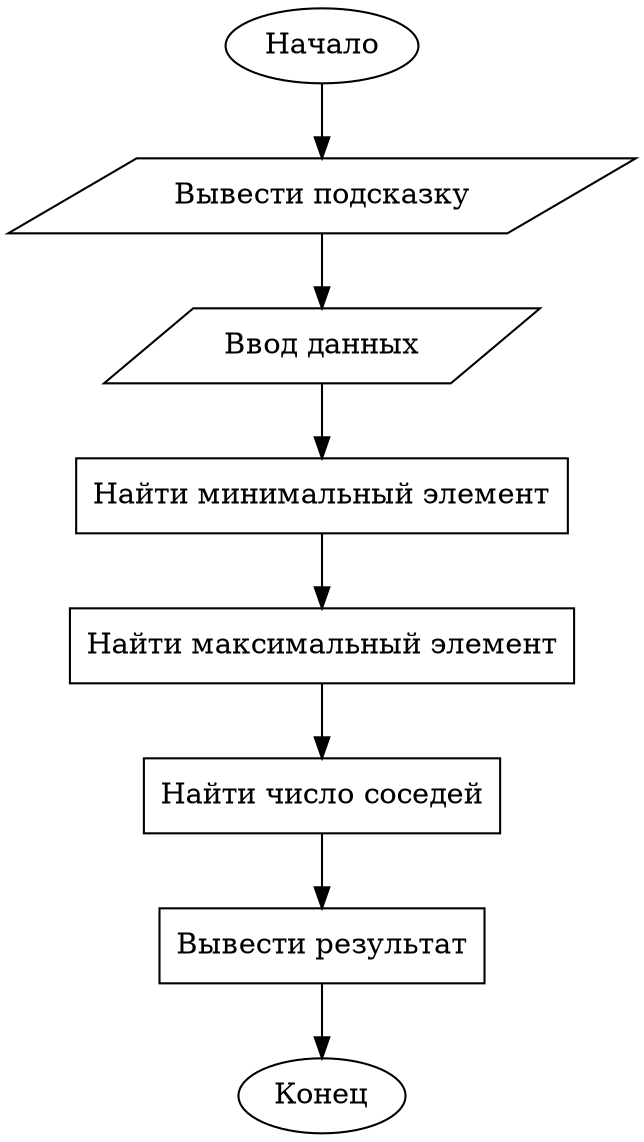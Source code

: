 digraph lab1 {
  truecolor = true;
  font = "Times New Roman";
  //label = "Лабораторная работа 1";
  node [shape = box ]
  
  start [ label="Начало", shape = ellipse]

  printHelp [ label="Вывести подсказку", shape=parallelogram ]

  readData [ label="Ввод данных", shape=parallelogram ]

  findMinElement[ label="Найти минимальный элемент" ]

  findMaxElement[ label="Найти максимальный элемент" ]

  countNeighbors[ label="Найти число соседей" ]

  writeResult [ label="Вывести результат"]

  end [ label="Конец", shape = ellipse ]
  
  start -> printHelp
  printHelp -> readData
  readData -> findMinElement
  findMinElement -> findMaxElement
  findMaxElement -> countNeighbors
  countNeighbors -> writeResult
  writeResult -> end
}
